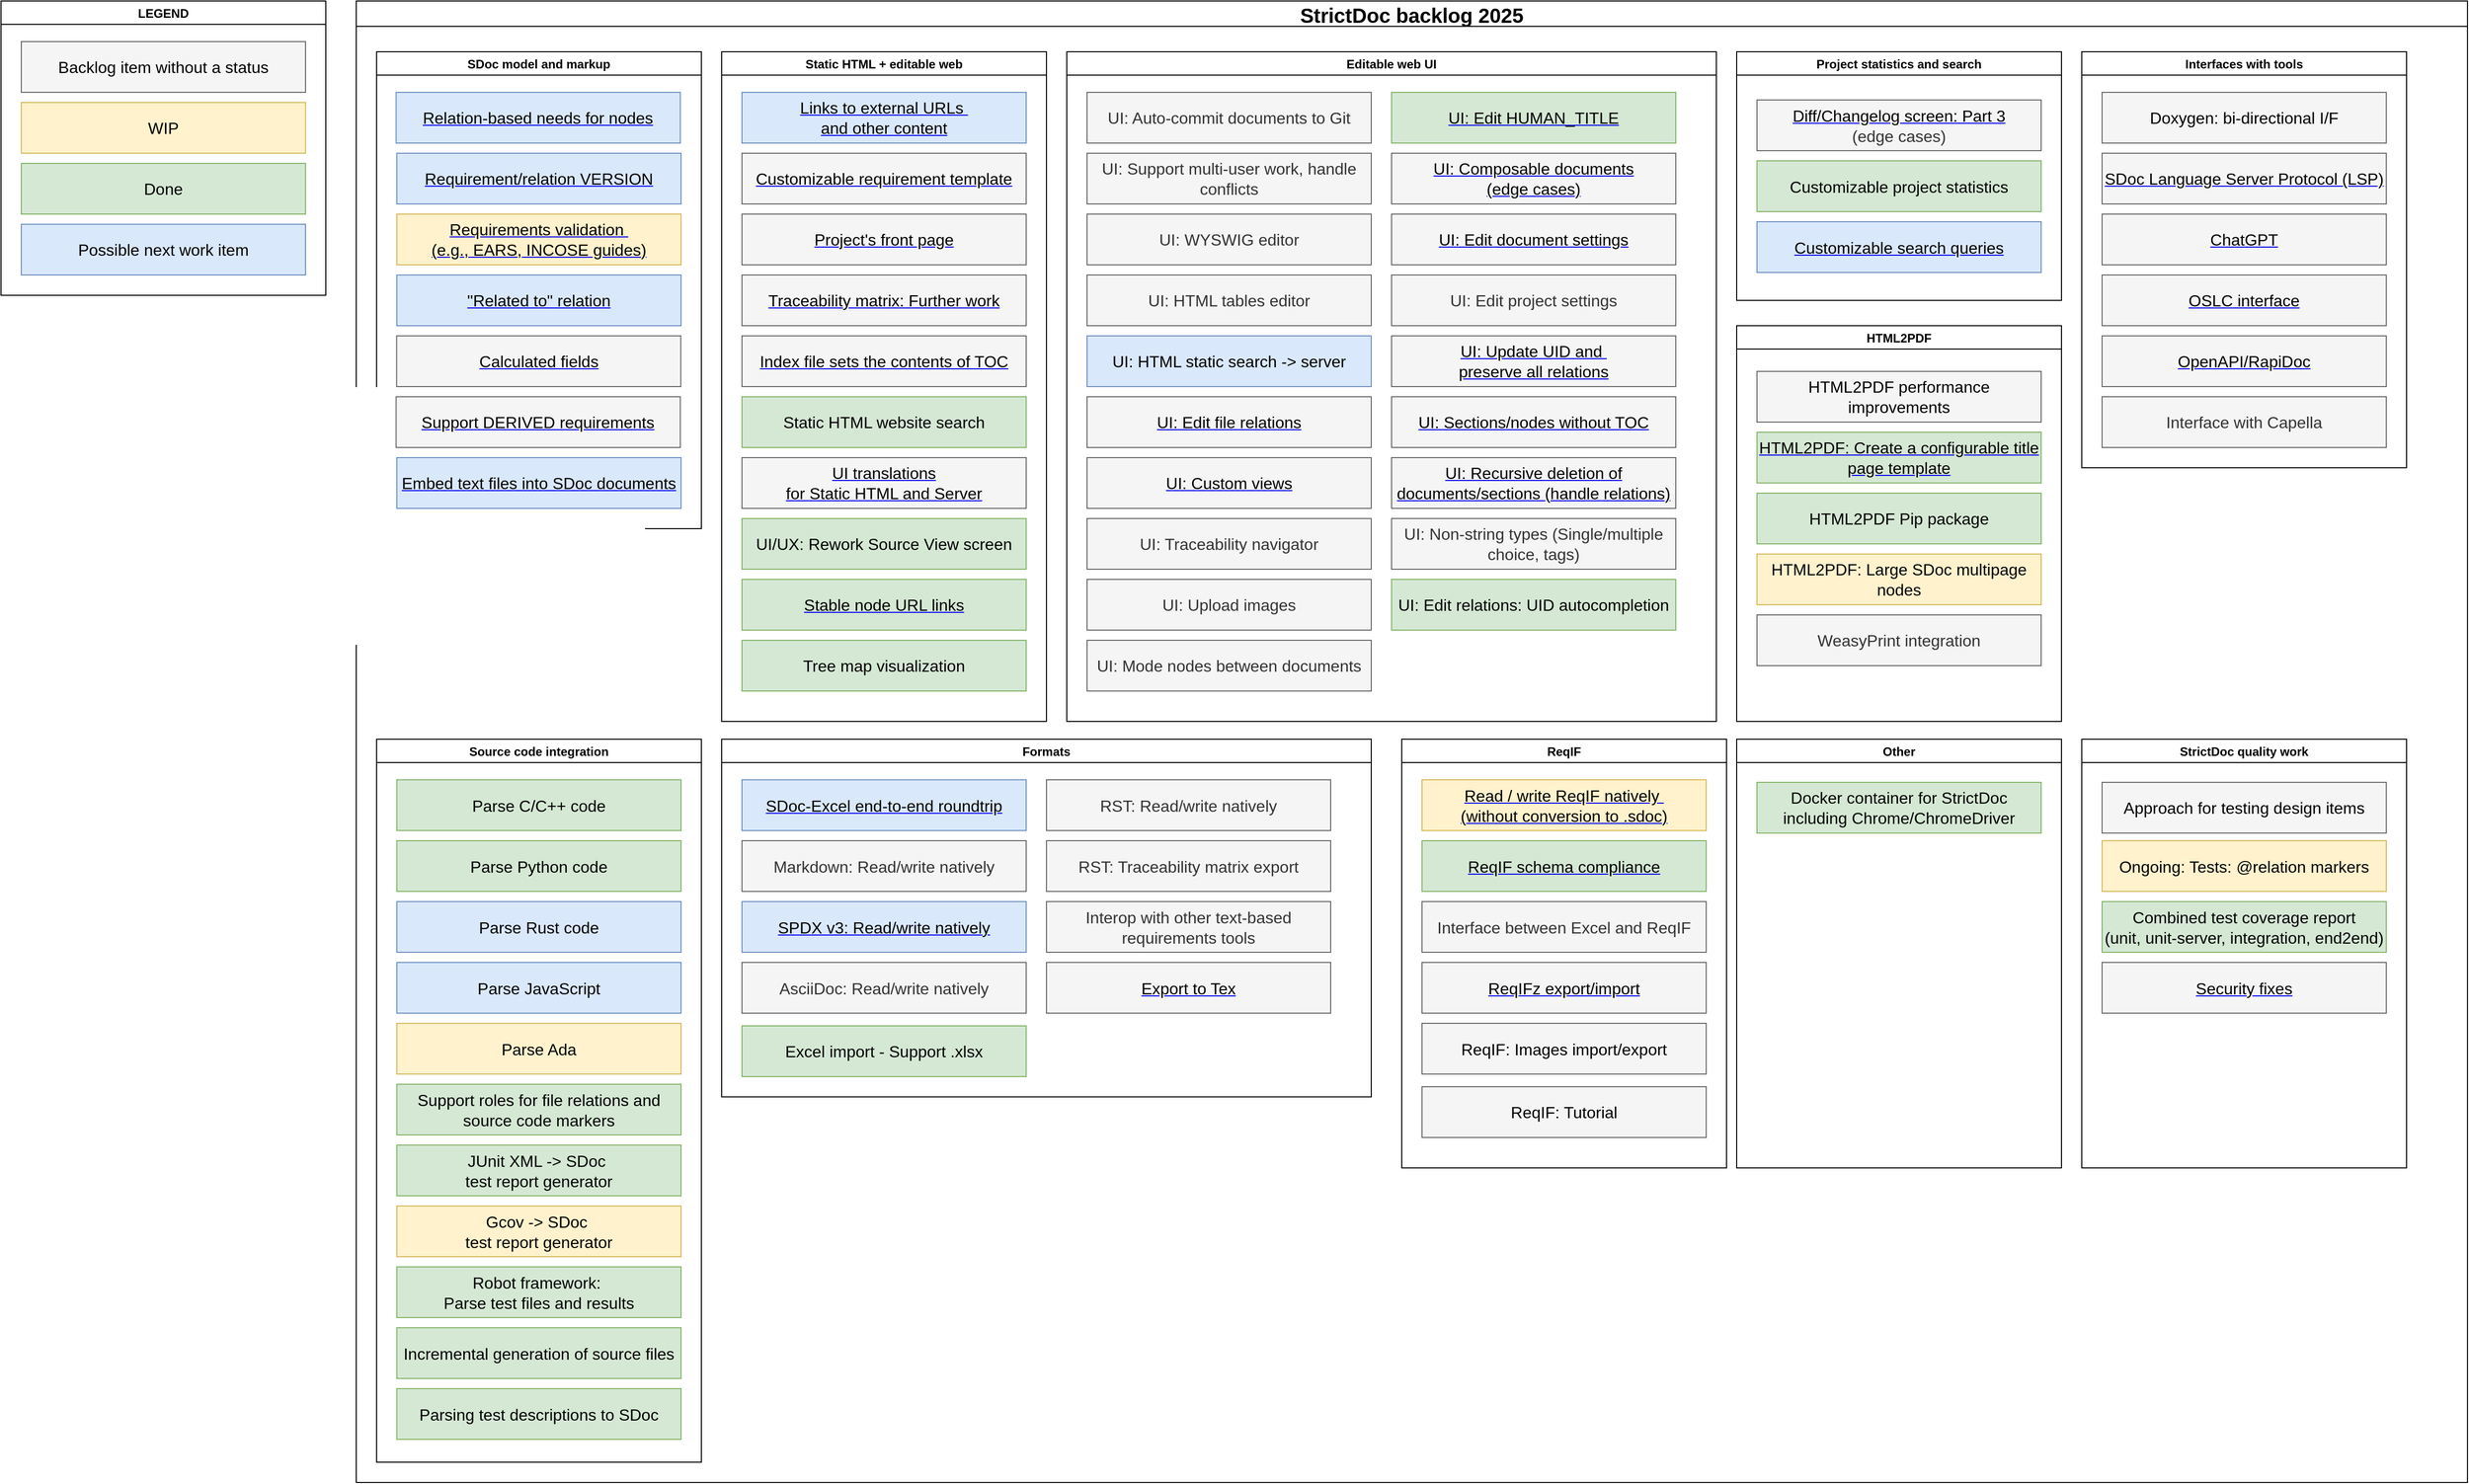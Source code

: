 <mxfile version="28.1.2">
  <diagram id="P9gQJe-g11wjnl4rl_ec" name="Backlog">
    <mxGraphModel dx="3422" dy="-397" grid="1" gridSize="10" guides="1" tooltips="1" connect="1" arrows="1" fold="1" page="1" pageScale="1" pageWidth="827" pageHeight="1169" math="0" shadow="0">
      <root>
        <mxCell id="0" />
        <mxCell id="1" parent="0" />
        <mxCell id="my6LpwKuQYxvOHTBM5B0-1" value="StrictDoc backlog 2025" style="swimlane;swimlaneFillColor=default;fontSize=20;startSize=25;" parent="1" vertex="1">
          <mxGeometry x="-1450" y="1620" width="2080" height="1460" as="geometry" />
        </mxCell>
        <mxCell id="xBUwhWlFWRuDQ3vYKA49-9" value="HTML2PDF" style="swimlane;" parent="my6LpwKuQYxvOHTBM5B0-1" vertex="1">
          <mxGeometry x="1360" y="320" width="320" height="390" as="geometry" />
        </mxCell>
        <mxCell id="my6LpwKuQYxvOHTBM5B0-15" value="&lt;font color=&quot;#000000&quot;&gt;HTML2PDF performance improvements&lt;br&gt;&lt;/font&gt;" style="text;html=1;strokeColor=#666666;fillColor=#f5f5f5;align=center;verticalAlign=middle;whiteSpace=wrap;rounded=0;fontStyle=0;fontSize=16;fontColor=#333333;" parent="xBUwhWlFWRuDQ3vYKA49-9" vertex="1">
          <mxGeometry x="20" y="45" width="280" height="50" as="geometry" />
        </mxCell>
        <mxCell id="xBUwhWlFWRuDQ3vYKA49-10" value="&lt;font&gt;&lt;a style=&quot;&quot; href=&quot;https://github.com/strictdoc-project/strictdoc/issues/1277&quot;&gt;&lt;font style=&quot;color: rgb(0, 0, 0);&quot;&gt;HTML2PDF: Create a configurable title page template&lt;/font&gt;&lt;/a&gt;&lt;br&gt;&lt;/font&gt;" style="text;html=1;strokeColor=#82b366;fillColor=#d5e8d4;align=center;verticalAlign=middle;whiteSpace=wrap;rounded=0;fontStyle=0;fontSize=16;" parent="xBUwhWlFWRuDQ3vYKA49-9" vertex="1">
          <mxGeometry x="20" y="105" width="280" height="50" as="geometry" />
        </mxCell>
        <mxCell id="WxxEd8RBehaIOs_VHa1E-1" value="&lt;font color=&quot;#000000&quot;&gt;HTML2PDF Pip package&lt;/font&gt;" style="text;html=1;strokeColor=#82b366;fillColor=#d5e8d4;align=center;verticalAlign=middle;whiteSpace=wrap;rounded=0;fontStyle=0;fontSize=16;" parent="xBUwhWlFWRuDQ3vYKA49-9" vertex="1">
          <mxGeometry x="20" y="165" width="280" height="50" as="geometry" />
        </mxCell>
        <mxCell id="A6TBCRVBIh-bMebSgLXN-2" value="&lt;font color=&quot;#000000&quot;&gt;HTML2PDF: Large SDoc &lt;/font&gt;&lt;font color=&quot;#000000&quot;&gt;multipage &lt;/font&gt;&lt;font color=&quot;#000000&quot;&gt;nodes&lt;/font&gt;" style="text;html=1;strokeColor=#d6b656;fillColor=#fff2cc;align=center;verticalAlign=middle;whiteSpace=wrap;rounded=0;fontStyle=0;fontSize=16;" parent="xBUwhWlFWRuDQ3vYKA49-9" vertex="1">
          <mxGeometry x="20" y="225" width="280" height="50" as="geometry" />
        </mxCell>
        <mxCell id="JFUUtBqE65CX2bC6MA6P-1" value="WeasyPrint integration" style="text;html=1;strokeColor=#666666;fillColor=#f5f5f5;align=center;verticalAlign=middle;whiteSpace=wrap;rounded=0;fontStyle=0;fontSize=16;fontColor=#333333;" parent="xBUwhWlFWRuDQ3vYKA49-9" vertex="1">
          <mxGeometry x="20" y="285" width="280" height="50" as="geometry" />
        </mxCell>
        <mxCell id="xBUwhWlFWRuDQ3vYKA49-13" value="Project statistics and search" style="swimlane;" parent="my6LpwKuQYxvOHTBM5B0-1" vertex="1">
          <mxGeometry x="1360" y="50" width="320" height="245" as="geometry" />
        </mxCell>
        <mxCell id="my6LpwKuQYxvOHTBM5B0-25" value="&lt;a href=&quot;https://github.com/strictdoc-project/strictdoc/issues/1564&quot;&gt;&lt;font style=&quot;color: rgb(0, 0, 0);&quot;&gt;Diff/Changelog screen: Part 3&lt;/font&gt;&lt;/a&gt;&lt;div&gt;(edge cases)&lt;/div&gt;" style="text;html=1;strokeColor=#666666;fillColor=#f5f5f5;align=center;verticalAlign=middle;whiteSpace=wrap;rounded=0;fontStyle=0;fontSize=16;fontColor=#333333;" parent="xBUwhWlFWRuDQ3vYKA49-13" vertex="1">
          <mxGeometry x="20" y="47.5" width="280" height="50" as="geometry" />
        </mxCell>
        <mxCell id="my6LpwKuQYxvOHTBM5B0-19" value="Customizable project statistics" style="text;html=1;strokeColor=#82b366;fillColor=#d5e8d4;align=center;verticalAlign=middle;whiteSpace=wrap;rounded=0;fontStyle=0;fontSize=16;" parent="xBUwhWlFWRuDQ3vYKA49-13" vertex="1">
          <mxGeometry x="20" y="107.5" width="280" height="50" as="geometry" />
        </mxCell>
        <mxCell id="TxJVGQlUKStorBnLPnty-4" value="&lt;a href=&quot;https://github.com/strictdoc-project/strictdoc/issues/1512&quot;&gt;&lt;font style=&quot;color: rgb(0, 0, 0);&quot;&gt;Customizable search queries&lt;/font&gt;&lt;/a&gt;" style="text;html=1;strokeColor=#6c8ebf;fillColor=#dae8fc;align=center;verticalAlign=middle;whiteSpace=wrap;rounded=0;fontStyle=0;fontSize=16;" parent="xBUwhWlFWRuDQ3vYKA49-13" vertex="1">
          <mxGeometry x="20" y="167.5" width="280" height="50" as="geometry" />
        </mxCell>
        <mxCell id="xBUwhWlFWRuDQ3vYKA49-19" value="ReqIF" style="swimlane;" parent="my6LpwKuQYxvOHTBM5B0-1" vertex="1">
          <mxGeometry x="1030" y="727.5" width="320" height="422.5" as="geometry" />
        </mxCell>
        <mxCell id="my6LpwKuQYxvOHTBM5B0-17" value="&lt;div&gt;&lt;a href=&quot;https://github.com/strictdoc-project/strictdoc/issues/1788&quot;&gt;&lt;font style=&quot;color: rgb(0, 0, 0);&quot;&gt;Read / write ReqIF natively&amp;nbsp;&lt;/font&gt;&lt;/a&gt;&lt;/div&gt;&lt;div&gt;&lt;a href=&quot;https://github.com/strictdoc-project/strictdoc/issues/1788&quot;&gt;&lt;font style=&quot;color: rgb(0, 0, 0);&quot;&gt;(without conversion to .sdoc)&lt;/font&gt;&lt;/a&gt;&lt;/div&gt;" style="text;html=1;strokeColor=#d6b656;fillColor=#fff2cc;align=center;verticalAlign=middle;whiteSpace=wrap;rounded=0;fontStyle=0;fontSize=16;" parent="xBUwhWlFWRuDQ3vYKA49-19" vertex="1">
          <mxGeometry x="20" y="40" width="280" height="50" as="geometry" />
        </mxCell>
        <mxCell id="ADvdKtA5epemSe2Z7qJR-1" value="&lt;div&gt;&lt;a href=&quot;https://github.com/strictdoc-project/strictdoc/issues/1391&quot;&gt;&lt;font style=&quot;color: rgb(0, 0, 0);&quot;&gt;ReqIF schema compliance&lt;/font&gt;&lt;/a&gt;&lt;/div&gt;" style="text;html=1;strokeColor=#82b366;fillColor=#d5e8d4;align=center;verticalAlign=middle;whiteSpace=wrap;rounded=0;fontStyle=0;fontSize=16;" parent="xBUwhWlFWRuDQ3vYKA49-19" vertex="1">
          <mxGeometry x="20" y="100" width="280" height="50" as="geometry" />
        </mxCell>
        <mxCell id="my6LpwKuQYxvOHTBM5B0-16" value="Interface between Excel and ReqIF" style="text;html=1;strokeColor=#666666;fillColor=#f5f5f5;align=center;verticalAlign=middle;whiteSpace=wrap;rounded=0;fontStyle=0;fontSize=16;fontColor=#333333;" parent="xBUwhWlFWRuDQ3vYKA49-19" vertex="1">
          <mxGeometry x="20" y="160" width="280" height="50" as="geometry" />
        </mxCell>
        <mxCell id="xBUwhWlFWRuDQ3vYKA49-23" value="&lt;a href=&quot;https://github.com/strictdoc-project/strictdoc/issues/591&quot;&gt;&lt;font style=&quot;color: rgb(0, 0, 0);&quot;&gt;ReqIFz export/import&lt;/font&gt;&lt;/a&gt;" style="text;html=1;strokeColor=#666666;fillColor=#f5f5f5;align=center;verticalAlign=middle;whiteSpace=wrap;rounded=0;fontStyle=0;fontSize=16;fontColor=#333333;" parent="xBUwhWlFWRuDQ3vYKA49-19" vertex="1">
          <mxGeometry x="20" y="220" width="280" height="50" as="geometry" />
        </mxCell>
        <mxCell id="xBUwhWlFWRuDQ3vYKA49-24" value="&lt;font color=&quot;#000000&quot;&gt;ReqIF: Images import/export&lt;/font&gt;" style="text;html=1;strokeColor=#666666;fillColor=#f5f5f5;align=center;verticalAlign=middle;whiteSpace=wrap;rounded=0;fontStyle=0;fontSize=16;fontColor=#333333;" parent="xBUwhWlFWRuDQ3vYKA49-19" vertex="1">
          <mxGeometry x="20" y="280" width="280" height="50" as="geometry" />
        </mxCell>
        <mxCell id="xBUwhWlFWRuDQ3vYKA49-65" value="&lt;font color=&quot;#000000&quot;&gt;ReqIF: Tutorial&lt;/font&gt;" style="text;html=1;strokeColor=#666666;fillColor=#f5f5f5;align=center;verticalAlign=middle;whiteSpace=wrap;rounded=0;fontStyle=0;fontSize=16;fontColor=#333333;" parent="xBUwhWlFWRuDQ3vYKA49-19" vertex="1">
          <mxGeometry x="20" y="342.5" width="280" height="50" as="geometry" />
        </mxCell>
        <mxCell id="xBUwhWlFWRuDQ3vYKA49-32" value="SDoc model and markup" style="swimlane;" parent="my6LpwKuQYxvOHTBM5B0-1" vertex="1">
          <mxGeometry x="20" y="50" width="320" height="470" as="geometry" />
        </mxCell>
        <mxCell id="my6LpwKuQYxvOHTBM5B0-4" value="&lt;a href=&quot;https://github.com/strictdoc-project/strictdoc/issues/1229&quot;&gt;&lt;font style=&quot;color: rgb(0, 0, 0);&quot;&gt;Requirements validation&amp;nbsp;&lt;/font&gt;&lt;/a&gt;&lt;div&gt;&lt;a href=&quot;https://github.com/strictdoc-project/strictdoc/issues/1229&quot;&gt;&lt;font style=&quot;color: rgb(0, 0, 0);&quot;&gt;(e.g., EARS, INCOSE guides)&lt;/font&gt;&lt;/a&gt;&lt;/div&gt;" style="text;html=1;strokeColor=#d6b656;fillColor=#fff2cc;align=center;verticalAlign=middle;whiteSpace=wrap;rounded=0;fontStyle=0;fontSize=16;" parent="xBUwhWlFWRuDQ3vYKA49-32" vertex="1">
          <mxGeometry x="20" y="160" width="280" height="50" as="geometry" />
        </mxCell>
        <mxCell id="my6LpwKuQYxvOHTBM5B0-21" value="&lt;a href=&quot;https://github.com/strictdoc-project/strictdoc/issues/1830&quot; style=&quot;&quot;&gt;&lt;font style=&quot;color: rgb(0, 0, 0);&quot;&gt;Calculated fields&lt;/font&gt;&lt;/a&gt;" style="text;html=1;strokeColor=#666666;fillColor=#f5f5f5;align=center;verticalAlign=middle;whiteSpace=wrap;rounded=0;fontStyle=0;fontSize=16;fontColor=#333333;" parent="xBUwhWlFWRuDQ3vYKA49-32" vertex="1">
          <mxGeometry x="19.75" y="280" width="280" height="50" as="geometry" />
        </mxCell>
        <mxCell id="my6LpwKuQYxvOHTBM5B0-22" value="&lt;a href=&quot;https://github.com/strictdoc-project/strictdoc/issues/1729&quot;&gt;&lt;font style=&quot;color: rgb(0, 0, 0);&quot;&gt;Relation-based needs for nodes&lt;/font&gt;&lt;/a&gt;" style="text;html=1;strokeColor=#6c8ebf;fillColor=#dae8fc;align=center;verticalAlign=middle;whiteSpace=wrap;rounded=0;fontStyle=0;fontSize=16;" parent="xBUwhWlFWRuDQ3vYKA49-32" vertex="1">
          <mxGeometry x="19.25" y="40" width="280" height="50" as="geometry" />
        </mxCell>
        <mxCell id="TxJVGQlUKStorBnLPnty-7" value="&lt;a style=&quot;&quot; href=&quot;https://github.com/strictdoc-project/strictdoc/issues/1504&quot;&gt;&lt;font style=&quot;color: rgb(0, 0, 0);&quot;&gt;&quot;Related to&quot; relation&lt;/font&gt;&lt;/a&gt;" style="text;html=1;align=center;verticalAlign=middle;whiteSpace=wrap;rounded=0;fontStyle=0;fontSize=16;fillColor=#dae8fc;strokeColor=#6c8ebf;" parent="xBUwhWlFWRuDQ3vYKA49-32" vertex="1">
          <mxGeometry x="20" y="220" width="280" height="50" as="geometry" />
        </mxCell>
        <mxCell id="xBUwhWlFWRuDQ3vYKA49-31" value="&lt;a style=&quot;&quot; href=&quot;https://github.com/strictdoc-project/strictdoc/issues/964#issuecomment-1574885603&quot;&gt;&lt;font style=&quot;color: rgb(0, 0, 0);&quot;&gt;Support DERIVED requirements&lt;/font&gt;&lt;/a&gt;" style="text;html=1;strokeColor=#666666;fillColor=#f5f5f5;align=center;verticalAlign=middle;whiteSpace=wrap;rounded=0;fontStyle=0;fontSize=16;fontColor=#333333;" parent="xBUwhWlFWRuDQ3vYKA49-32" vertex="1">
          <mxGeometry x="19.25" y="340" width="280" height="50" as="geometry" />
        </mxCell>
        <mxCell id="xBUwhWlFWRuDQ3vYKA49-25" value="&lt;a style=&quot;&quot; href=&quot;https://github.com/strictdoc-project/strictdoc/issues/580&quot;&gt;&lt;font style=&quot;color: rgb(0, 0, 0);&quot;&gt;Embed text files into SDoc documents&lt;/font&gt;&lt;/a&gt;" style="text;html=1;strokeColor=#6c8ebf;fillColor=#dae8fc;align=center;verticalAlign=middle;whiteSpace=wrap;rounded=0;fontStyle=0;fontSize=16;" parent="xBUwhWlFWRuDQ3vYKA49-32" vertex="1">
          <mxGeometry x="20" y="400" width="280" height="50" as="geometry" />
        </mxCell>
        <mxCell id="RA9RMWhNoIRNjLDLUs9x-1" value="&lt;a href=&quot;https://github.com/strictdoc-project/strictdoc/issues/2168&quot;&gt;&lt;font color=&quot;#000000&quot;&gt;Requirement/relation VERSION&lt;/font&gt;&lt;/a&gt;" style="text;html=1;strokeColor=#6c8ebf;fillColor=#dae8fc;align=center;verticalAlign=middle;whiteSpace=wrap;rounded=0;fontStyle=0;fontSize=16;" parent="xBUwhWlFWRuDQ3vYKA49-32" vertex="1">
          <mxGeometry x="20" y="100" width="280" height="50" as="geometry" />
        </mxCell>
        <mxCell id="xBUwhWlFWRuDQ3vYKA49-38" value="Editable web UI" style="swimlane;" parent="my6LpwKuQYxvOHTBM5B0-1" vertex="1">
          <mxGeometry x="700" y="50" width="640" height="660" as="geometry" />
        </mxCell>
        <mxCell id="my6LpwKuQYxvOHTBM5B0-8" value="UI: Auto-commit documents to Git" style="text;html=1;strokeColor=#666666;fillColor=#f5f5f5;align=center;verticalAlign=middle;whiteSpace=wrap;rounded=0;fontStyle=0;fontSize=16;fontColor=#333333;" parent="xBUwhWlFWRuDQ3vYKA49-38" vertex="1">
          <mxGeometry x="20" y="40" width="280" height="50" as="geometry" />
        </mxCell>
        <mxCell id="my6LpwKuQYxvOHTBM5B0-10" value="UI: WYSWIG editor" style="text;html=1;strokeColor=#666666;fillColor=#f5f5f5;align=center;verticalAlign=middle;whiteSpace=wrap;rounded=0;fontStyle=0;fontSize=16;fontColor=#333333;" parent="xBUwhWlFWRuDQ3vYKA49-38" vertex="1">
          <mxGeometry x="20" y="160" width="280" height="50" as="geometry" />
        </mxCell>
        <mxCell id="xBUwhWlFWRuDQ3vYKA49-1" value="UI: Traceability navigator" style="text;html=1;strokeColor=#666666;fillColor=#f5f5f5;align=center;verticalAlign=middle;whiteSpace=wrap;rounded=0;fontStyle=0;fontSize=16;fontColor=#333333;" parent="xBUwhWlFWRuDQ3vYKA49-38" vertex="1">
          <mxGeometry x="20" y="460" width="280" height="50" as="geometry" />
        </mxCell>
        <mxCell id="my6LpwKuQYxvOHTBM5B0-5" value="UI: HTML tables editor" style="text;html=1;strokeColor=#666666;fillColor=#f5f5f5;align=center;verticalAlign=middle;whiteSpace=wrap;rounded=0;fontStyle=0;fontSize=16;fontColor=#333333;" parent="xBUwhWlFWRuDQ3vYKA49-38" vertex="1">
          <mxGeometry x="20" y="220" width="280" height="50" as="geometry" />
        </mxCell>
        <mxCell id="xBUwhWlFWRuDQ3vYKA49-39" value="UI: HTML static search -&amp;gt; server" style="text;html=1;strokeColor=#6c8ebf;fillColor=#dae8fc;align=center;verticalAlign=middle;whiteSpace=wrap;rounded=0;fontStyle=0;fontSize=16;" parent="xBUwhWlFWRuDQ3vYKA49-38" vertex="1">
          <mxGeometry x="20" y="280" width="280" height="50" as="geometry" />
        </mxCell>
        <mxCell id="my6LpwKuQYxvOHTBM5B0-12" value="&lt;a href=&quot;https://github.com/strictdoc-project/strictdoc/issues/1677&quot;&gt;&lt;font style=&quot;color: rgb(0, 0, 0);&quot;&gt;UI: Edit file relations&lt;/font&gt;&lt;/a&gt;" style="text;html=1;strokeColor=#666666;fillColor=#f5f5f5;align=center;verticalAlign=middle;whiteSpace=wrap;rounded=0;fontStyle=0;fontSize=16;fontColor=#333333;" parent="xBUwhWlFWRuDQ3vYKA49-38" vertex="1">
          <mxGeometry x="20" y="340" width="280" height="50" as="geometry" />
        </mxCell>
        <mxCell id="my6LpwKuQYxvOHTBM5B0-14" value="&lt;a href=&quot;https://github.com/strictdoc-project/strictdoc/issues/1509&quot;&gt;&lt;font style=&quot;color: rgb(0, 0, 0);&quot;&gt;UI: Custom views&lt;/font&gt;&lt;/a&gt;" style="text;html=1;strokeColor=#666666;fillColor=#f5f5f5;align=center;verticalAlign=middle;whiteSpace=wrap;rounded=0;fontStyle=0;fontSize=16;fontColor=#333333;" parent="xBUwhWlFWRuDQ3vYKA49-38" vertex="1">
          <mxGeometry x="20" y="400" width="280" height="50" as="geometry" />
        </mxCell>
        <mxCell id="my6LpwKuQYxvOHTBM5B0-6" value="UI: Non-string types (Single/multiple choice, tags)" style="text;html=1;align=center;verticalAlign=middle;whiteSpace=wrap;rounded=0;fontStyle=0;fontSize=16;fillColor=#f5f5f5;fontColor=#333333;strokeColor=#666666;" parent="xBUwhWlFWRuDQ3vYKA49-38" vertex="1">
          <mxGeometry x="320" y="460" width="280" height="50" as="geometry" />
        </mxCell>
        <mxCell id="my6LpwKuQYxvOHTBM5B0-9" value="UI: Support multi-user work, handle conflicts" style="text;html=1;strokeColor=#666666;fillColor=#f5f5f5;align=center;verticalAlign=middle;whiteSpace=wrap;rounded=0;fontStyle=0;fontSize=16;fontColor=#333333;" parent="xBUwhWlFWRuDQ3vYKA49-38" vertex="1">
          <mxGeometry x="20" y="100" width="280" height="50" as="geometry" />
        </mxCell>
        <mxCell id="TxJVGQlUKStorBnLPnty-6" value="&lt;a href=&quot;https://github.com/strictdoc-project/strictdoc/issues/1508&quot;&gt;&lt;font style=&quot;color: rgb(0, 0, 0);&quot;&gt;UI: Edit HUMAN_TITLE&lt;/font&gt;&lt;/a&gt;" style="text;html=1;strokeColor=#82b366;fillColor=#d5e8d4;align=center;verticalAlign=middle;whiteSpace=wrap;rounded=0;fontStyle=0;fontSize=16;" parent="xBUwhWlFWRuDQ3vYKA49-38" vertex="1">
          <mxGeometry x="320" y="40" width="280" height="50" as="geometry" />
        </mxCell>
        <mxCell id="my6LpwKuQYxvOHTBM5B0-23" value="&lt;a href=&quot;https://github.com/strictdoc-project/strictdoc/issues/1698&quot;&gt;&lt;font style=&quot;color: rgb(0, 0, 0);&quot;&gt;UI: Composable documents&lt;/font&gt;&lt;/a&gt;&lt;div&gt;&lt;a href=&quot;https://github.com/strictdoc-project/strictdoc/issues/1698&quot;&gt;&lt;font style=&quot;color: rgb(0, 0, 0);&quot;&gt;(edge cases)&lt;/font&gt;&lt;/a&gt;&lt;/div&gt;" style="text;html=1;strokeColor=#666666;fillColor=#f5f5f5;align=center;verticalAlign=middle;whiteSpace=wrap;rounded=0;fontStyle=0;fontSize=16;fontColor=#333333;" parent="xBUwhWlFWRuDQ3vYKA49-38" vertex="1">
          <mxGeometry x="320" y="100" width="280" height="50" as="geometry" />
        </mxCell>
        <mxCell id="TxJVGQlUKStorBnLPnty-1" value="&lt;a href=&quot;https://github.com/strictdoc-project/strictdoc/issues/1543&quot;&gt;&lt;font style=&quot;color: rgb(0, 0, 0);&quot;&gt;UI: Edit document settings&lt;/font&gt;&lt;/a&gt;" style="text;html=1;strokeColor=#666666;fillColor=#f5f5f5;align=center;verticalAlign=middle;whiteSpace=wrap;rounded=0;fontStyle=0;fontSize=16;fontColor=#333333;" parent="xBUwhWlFWRuDQ3vYKA49-38" vertex="1">
          <mxGeometry x="320" y="160" width="280" height="50" as="geometry" />
        </mxCell>
        <mxCell id="TxJVGQlUKStorBnLPnty-2" value="UI: Edit project settings" style="text;html=1;strokeColor=#666666;fillColor=#f5f5f5;align=center;verticalAlign=middle;whiteSpace=wrap;rounded=0;fontStyle=0;fontSize=16;fontColor=#333333;" parent="xBUwhWlFWRuDQ3vYKA49-38" vertex="1">
          <mxGeometry x="320" y="220" width="280" height="50" as="geometry" />
        </mxCell>
        <mxCell id="ADvdKtA5epemSe2Z7qJR-2" value="&lt;a href=&quot;https://github.com/strictdoc-project/strictdoc/issues/1360&quot;&gt;&lt;font style=&quot;color: rgb(0, 0, 0);&quot;&gt;UI: Update UID and&amp;nbsp;&lt;/font&gt;&lt;/a&gt;&lt;div&gt;&lt;a href=&quot;https://github.com/strictdoc-project/strictdoc/issues/1360&quot;&gt;&lt;font style=&quot;color: rgb(0, 0, 0);&quot;&gt;preserve all relations&lt;/font&gt;&lt;/a&gt;&lt;/div&gt;" style="text;html=1;strokeColor=#666666;fillColor=#f5f5f5;align=center;verticalAlign=middle;whiteSpace=wrap;rounded=0;fontStyle=0;fontSize=16;fontColor=#333333;" parent="xBUwhWlFWRuDQ3vYKA49-38" vertex="1">
          <mxGeometry x="320" y="280" width="280" height="50" as="geometry" />
        </mxCell>
        <mxCell id="xBUwhWlFWRuDQ3vYKA49-2" value="&lt;a style=&quot;&quot; href=&quot;https://github.com/strictdoc-project/strictdoc/issues/1286&quot;&gt;&lt;font style=&quot;color: rgb(0, 0, 0);&quot;&gt;UI: Sections/nodes without TOC&lt;/font&gt;&lt;/a&gt;" style="text;html=1;strokeColor=#666666;fillColor=#f5f5f5;align=center;verticalAlign=middle;whiteSpace=wrap;rounded=0;fontStyle=0;fontSize=16;fontColor=#333333;" parent="xBUwhWlFWRuDQ3vYKA49-38" vertex="1">
          <mxGeometry x="320" y="340" width="280" height="50" as="geometry" />
        </mxCell>
        <mxCell id="xBUwhWlFWRuDQ3vYKA49-12" value="&lt;a href=&quot;https://github.com/strictdoc-project/strictdoc/issues/1001&quot;&gt;&lt;font style=&quot;color: rgb(0, 0, 0);&quot;&gt;UI: Recursive deletion of documents/sections (handle relations)&lt;/font&gt;&lt;/a&gt;" style="text;html=1;strokeColor=#666666;fillColor=#f5f5f5;align=center;verticalAlign=middle;whiteSpace=wrap;rounded=0;fontStyle=0;fontSize=16;fontColor=#333333;" parent="xBUwhWlFWRuDQ3vYKA49-38" vertex="1">
          <mxGeometry x="320" y="400" width="280" height="50" as="geometry" />
        </mxCell>
        <mxCell id="w0M9Po3nWLbSUGQzMx9L-1" value="UI: Edit relations: UID autocompletion" style="text;html=1;align=center;verticalAlign=middle;whiteSpace=wrap;rounded=0;fontStyle=0;fontSize=16;fillColor=#d5e8d4;strokeColor=#82b366;" parent="xBUwhWlFWRuDQ3vYKA49-38" vertex="1">
          <mxGeometry x="320" y="520" width="280" height="50" as="geometry" />
        </mxCell>
        <mxCell id="7P98y9b_jIk4aWlVt2MC-1" value="UI: Upload images" style="text;html=1;strokeColor=#666666;fillColor=#f5f5f5;align=center;verticalAlign=middle;whiteSpace=wrap;rounded=0;fontStyle=0;fontSize=16;fontColor=#333333;" parent="xBUwhWlFWRuDQ3vYKA49-38" vertex="1">
          <mxGeometry x="20" y="520" width="280" height="50" as="geometry" />
        </mxCell>
        <mxCell id="7P98y9b_jIk4aWlVt2MC-2" value="UI: Mode nodes between documents" style="text;html=1;strokeColor=#666666;fillColor=#f5f5f5;align=center;verticalAlign=middle;whiteSpace=wrap;rounded=0;fontStyle=0;fontSize=16;fontColor=#333333;" parent="xBUwhWlFWRuDQ3vYKA49-38" vertex="1">
          <mxGeometry x="20" y="580" width="280" height="50" as="geometry" />
        </mxCell>
        <mxCell id="xBUwhWlFWRuDQ3vYKA49-41" value="Formats" style="swimlane;" parent="my6LpwKuQYxvOHTBM5B0-1" vertex="1">
          <mxGeometry x="360" y="727.5" width="640" height="352.5" as="geometry" />
        </mxCell>
        <mxCell id="my6LpwKuQYxvOHTBM5B0-18" value="&lt;a href=&quot;https://github.com/strictdoc-project/strictdoc/issues/2117&quot;&gt;&lt;font style=&quot;color: rgb(0, 0, 0);&quot;&gt;SDoc-Excel end-to-end roundtrip&lt;/font&gt;&lt;/a&gt;" style="text;html=1;strokeColor=#6c8ebf;fillColor=#dae8fc;align=center;verticalAlign=middle;whiteSpace=wrap;rounded=0;fontStyle=0;fontSize=16;" parent="xBUwhWlFWRuDQ3vYKA49-41" vertex="1">
          <mxGeometry x="20" y="40" width="280" height="50" as="geometry" />
        </mxCell>
        <mxCell id="my6LpwKuQYxvOHTBM5B0-24" value="Markdown: Read/write natively" style="text;html=1;strokeColor=#666666;fillColor=#f5f5f5;align=center;verticalAlign=middle;whiteSpace=wrap;rounded=0;fontStyle=0;fontSize=16;fontColor=#333333;" parent="xBUwhWlFWRuDQ3vYKA49-41" vertex="1">
          <mxGeometry x="20" y="100" width="280" height="50" as="geometry" />
        </mxCell>
        <mxCell id="TxJVGQlUKStorBnLPnty-3" value="&lt;a href=&quot;https://github.com/strictdoc-project/strictdoc/issues/1541&quot;&gt;&lt;font style=&quot;color: rgb(0, 0, 0);&quot;&gt;SPDX v3: Read/write natively&lt;/font&gt;&lt;/a&gt;" style="text;html=1;strokeColor=#6c8ebf;fillColor=#dae8fc;align=center;verticalAlign=middle;whiteSpace=wrap;rounded=0;fontStyle=0;fontSize=16;" parent="xBUwhWlFWRuDQ3vYKA49-41" vertex="1">
          <mxGeometry x="20" y="160" width="280" height="50" as="geometry" />
        </mxCell>
        <mxCell id="xBUwhWlFWRuDQ3vYKA49-4" value="AsciiDoc: Read/write natively" style="text;html=1;strokeColor=#666666;fillColor=#f5f5f5;align=center;verticalAlign=middle;whiteSpace=wrap;rounded=0;fontStyle=0;fontSize=16;fontColor=#333333;" parent="xBUwhWlFWRuDQ3vYKA49-41" vertex="1">
          <mxGeometry x="20" y="220" width="280" height="50" as="geometry" />
        </mxCell>
        <mxCell id="my6LpwKuQYxvOHTBM5B0-13" value="Interop with other text-based requirements tools" style="text;html=1;strokeColor=#666666;fillColor=#f5f5f5;align=center;verticalAlign=middle;whiteSpace=wrap;rounded=0;fontStyle=0;fontSize=16;fontColor=#333333;" parent="xBUwhWlFWRuDQ3vYKA49-41" vertex="1">
          <mxGeometry x="320" y="160" width="280" height="50" as="geometry" />
        </mxCell>
        <mxCell id="xBUwhWlFWRuDQ3vYKA49-16" value="RST: Read/write natively" style="text;html=1;strokeColor=#666666;fillColor=#f5f5f5;align=center;verticalAlign=middle;whiteSpace=wrap;rounded=0;fontStyle=0;fontSize=16;fontColor=#333333;" parent="xBUwhWlFWRuDQ3vYKA49-41" vertex="1">
          <mxGeometry x="320" y="40" width="280" height="50" as="geometry" />
        </mxCell>
        <mxCell id="xBUwhWlFWRuDQ3vYKA49-17" value="RST: Traceability matrix export" style="text;html=1;strokeColor=#666666;fillColor=#f5f5f5;align=center;verticalAlign=middle;whiteSpace=wrap;rounded=0;fontStyle=0;fontSize=16;fontColor=#333333;" parent="xBUwhWlFWRuDQ3vYKA49-41" vertex="1">
          <mxGeometry x="320" y="100" width="280" height="50" as="geometry" />
        </mxCell>
        <mxCell id="xBUwhWlFWRuDQ3vYKA49-28" value="&lt;a style=&quot;&quot; href=&quot;https://github.com/strictdoc-project/strictdoc/issues/300&quot;&gt;&lt;font style=&quot;color: rgb(0, 0, 0);&quot;&gt;Export to Tex&lt;/font&gt;&lt;/a&gt;" style="text;html=1;strokeColor=#666666;fillColor=#f5f5f5;align=center;verticalAlign=middle;whiteSpace=wrap;rounded=0;fontStyle=0;fontSize=16;fontColor=#333333;" parent="xBUwhWlFWRuDQ3vYKA49-41" vertex="1">
          <mxGeometry x="320" y="220" width="280" height="50" as="geometry" />
        </mxCell>
        <mxCell id="3DlNu1vb5FTAQpXFcQlW-1" value="Excel import - Support .xlsx" style="text;html=1;strokeColor=#82b366;fillColor=#d5e8d4;align=center;verticalAlign=middle;whiteSpace=wrap;rounded=0;fontStyle=0;fontSize=16;" parent="xBUwhWlFWRuDQ3vYKA49-41" vertex="1">
          <mxGeometry x="20" y="282.5" width="280" height="50" as="geometry" />
        </mxCell>
        <mxCell id="xBUwhWlFWRuDQ3vYKA49-58" value="Interfaces with tools" style="swimlane;" parent="my6LpwKuQYxvOHTBM5B0-1" vertex="1">
          <mxGeometry x="1700" y="50" width="320" height="410" as="geometry" />
        </mxCell>
        <mxCell id="my6LpwKuQYxvOHTBM5B0-2" value="&lt;a href=&quot;https://github.com/strictdoc-project/strictdoc/issues/1141&quot;&gt;&lt;font style=&quot;color: rgb(0, 0, 0);&quot;&gt;ChatGPT&lt;/font&gt;&lt;/a&gt;" style="text;html=1;align=center;verticalAlign=middle;whiteSpace=wrap;rounded=0;fontStyle=0;fontSize=16;fillColor=#f5f5f5;fontColor=#333333;strokeColor=#666666;" parent="xBUwhWlFWRuDQ3vYKA49-58" vertex="1">
          <mxGeometry x="20" y="160" width="280" height="50" as="geometry" />
        </mxCell>
        <mxCell id="xBUwhWlFWRuDQ3vYKA49-26" value="&lt;a style=&quot;&quot; href=&quot;https://github.com/strictdoc-project/strictdoc/issues/577&quot;&gt;&lt;font style=&quot;color: rgb(0, 0, 0);&quot;&gt;SDoc Language Server Protocol (LSP)&lt;/font&gt;&lt;/a&gt;" style="text;html=1;align=center;verticalAlign=middle;whiteSpace=wrap;rounded=0;fontStyle=0;fontSize=16;fillColor=#f5f5f5;fontColor=#333333;strokeColor=#666666;" parent="xBUwhWlFWRuDQ3vYKA49-58" vertex="1">
          <mxGeometry x="20" y="100" width="280" height="50" as="geometry" />
        </mxCell>
        <mxCell id="xBUwhWlFWRuDQ3vYKA49-27" value="&lt;a href=&quot;https://github.com/strictdoc-project/strictdoc/issues/544&quot;&gt;&lt;font style=&quot;color: rgb(0, 0, 0);&quot;&gt;OSLC interface&lt;/font&gt;&lt;/a&gt;" style="text;html=1;strokeColor=#666666;fillColor=#f5f5f5;align=center;verticalAlign=middle;whiteSpace=wrap;rounded=0;fontStyle=0;fontSize=16;fontColor=#333333;" parent="xBUwhWlFWRuDQ3vYKA49-58" vertex="1">
          <mxGeometry x="20" y="220" width="280" height="50" as="geometry" />
        </mxCell>
        <mxCell id="xBUwhWlFWRuDQ3vYKA49-3" value="&lt;a href=&quot;https://github.com/strictdoc-project/strictdoc/issues/1371&quot;&gt;&lt;font style=&quot;color: rgb(0, 0, 0);&quot;&gt;OpenAPI/RapiDoc&lt;/font&gt;&lt;/a&gt;" style="text;html=1;align=center;verticalAlign=middle;whiteSpace=wrap;rounded=0;fontStyle=0;fontSize=16;fillColor=#f5f5f5;fontColor=#333333;strokeColor=#666666;" parent="xBUwhWlFWRuDQ3vYKA49-58" vertex="1">
          <mxGeometry x="20" y="280" width="280" height="50" as="geometry" />
        </mxCell>
        <mxCell id="xBUwhWlFWRuDQ3vYKA49-29" value="&lt;font color=&quot;#000000&quot;&gt;Doxygen: bi-directional I/F&lt;/font&gt;" style="text;html=1;strokeColor=#666666;fillColor=#f5f5f5;align=center;verticalAlign=middle;whiteSpace=wrap;rounded=0;fontStyle=0;fontSize=16;fontColor=#333333;" parent="xBUwhWlFWRuDQ3vYKA49-58" vertex="1">
          <mxGeometry x="20" y="40" width="280" height="50" as="geometry" />
        </mxCell>
        <mxCell id="my6LpwKuQYxvOHTBM5B0-11" value="Interface with Capella" style="text;html=1;align=center;verticalAlign=middle;whiteSpace=wrap;rounded=0;fontStyle=0;fontSize=16;fillColor=#f5f5f5;fontColor=#333333;strokeColor=#666666;" parent="xBUwhWlFWRuDQ3vYKA49-58" vertex="1">
          <mxGeometry x="20" y="340" width="280" height="50" as="geometry" />
        </mxCell>
        <mxCell id="xBUwhWlFWRuDQ3vYKA49-59" value="Static HTML + editable web" style="swimlane;" parent="my6LpwKuQYxvOHTBM5B0-1" vertex="1">
          <mxGeometry x="360" y="50" width="320" height="660" as="geometry" />
        </mxCell>
        <mxCell id="my6LpwKuQYxvOHTBM5B0-20" value="&lt;a href=&quot;https://github.com/strictdoc-project/strictdoc/issues/1853&quot;&gt;&lt;font style=&quot;color: rgb(0, 0, 0);&quot;&gt;Customizable requirement template&lt;/font&gt;&lt;/a&gt;" style="text;html=1;strokeColor=#666666;fillColor=#f5f5f5;align=center;verticalAlign=middle;whiteSpace=wrap;rounded=0;fontStyle=0;fontSize=16;fontColor=#333333;" parent="xBUwhWlFWRuDQ3vYKA49-59" vertex="1">
          <mxGeometry x="20" y="100" width="280" height="50" as="geometry" />
        </mxCell>
        <mxCell id="my6LpwKuQYxvOHTBM5B0-3" value="&lt;a href=&quot;https://github.com/strictdoc-project/strictdoc/issues/997&quot;&gt;&lt;font style=&quot;color: rgb(0, 0, 0);&quot;&gt;Project&#39;s front page&lt;/font&gt;&lt;/a&gt;" style="text;html=1;strokeColor=#666666;fillColor=#f5f5f5;align=center;verticalAlign=middle;whiteSpace=wrap;rounded=0;fontStyle=0;fontSize=16;fontColor=#333333;" parent="xBUwhWlFWRuDQ3vYKA49-59" vertex="1">
          <mxGeometry x="20" y="160" width="280" height="50" as="geometry" />
        </mxCell>
        <mxCell id="TxJVGQlUKStorBnLPnty-5" value="&lt;a href=&quot;https://github.com/strictdoc-project/strictdoc/issues/1510&quot;&gt;&lt;font style=&quot;color: rgb(0, 0, 0);&quot;&gt;UI translations&lt;/font&gt;&lt;/a&gt;&lt;div&gt;&lt;a href=&quot;https://github.com/strictdoc-project/strictdoc/issues/1510&quot;&gt;&lt;font style=&quot;color: rgb(0, 0, 0);&quot;&gt;for Static HTML and Server&lt;/font&gt;&lt;/a&gt;&lt;/div&gt;" style="text;html=1;strokeColor=#666666;fillColor=#f5f5f5;align=center;verticalAlign=middle;whiteSpace=wrap;rounded=0;fontStyle=0;fontSize=16;fontColor=#333333;" parent="xBUwhWlFWRuDQ3vYKA49-59" vertex="1">
          <mxGeometry x="20" y="400" width="280" height="50" as="geometry" />
        </mxCell>
        <mxCell id="xBUwhWlFWRuDQ3vYKA49-30" value="&lt;font color=&quot;#000000&quot;&gt;Static HTML website search&lt;/font&gt;" style="text;html=1;strokeColor=#82b366;fillColor=#d5e8d4;align=center;verticalAlign=middle;whiteSpace=wrap;rounded=0;fontStyle=0;fontSize=16;" parent="xBUwhWlFWRuDQ3vYKA49-59" vertex="1">
          <mxGeometry x="20" y="340" width="280" height="50" as="geometry" />
        </mxCell>
        <mxCell id="xBUwhWlFWRuDQ3vYKA49-18" value="&lt;a href=&quot;https://github.com/strictdoc-project/strictdoc/issues/964&quot;&gt;&lt;font style=&quot;color: rgb(0, 0, 0);&quot;&gt;Traceability matrix: Further work&lt;/font&gt;&lt;/a&gt;" style="text;html=1;strokeColor=#666666;fillColor=#f5f5f5;align=center;verticalAlign=middle;whiteSpace=wrap;rounded=0;fontStyle=0;fontSize=16;fontColor=#333333;" parent="xBUwhWlFWRuDQ3vYKA49-59" vertex="1">
          <mxGeometry x="20" y="220" width="280" height="50" as="geometry" />
        </mxCell>
        <mxCell id="xBUwhWlFWRuDQ3vYKA49-11" value="&lt;a href=&quot;https://github.com/strictdoc-project/strictdoc/issues/1151&quot;&gt;&lt;font style=&quot;color: rgb(0, 0, 0);&quot;&gt;Index file sets the contents of TOC&lt;/font&gt;&lt;/a&gt;" style="text;html=1;strokeColor=#666666;fillColor=#f5f5f5;align=center;verticalAlign=middle;whiteSpace=wrap;rounded=0;fontStyle=0;fontSize=16;fontColor=#333333;" parent="xBUwhWlFWRuDQ3vYKA49-59" vertex="1">
          <mxGeometry x="20" y="280" width="280" height="50" as="geometry" />
        </mxCell>
        <mxCell id="lD73OS1mJ_x08TPa_uoa-1" value="&lt;span style=&quot;color: rgb(0, 0, 0);&quot;&gt;UI/UX: Rework Source View screen&lt;/span&gt;" style="text;html=1;strokeColor=#82b366;fillColor=#d5e8d4;align=center;verticalAlign=middle;whiteSpace=wrap;rounded=0;fontStyle=0;fontSize=16;" parent="xBUwhWlFWRuDQ3vYKA49-59" vertex="1">
          <mxGeometry x="20" y="460" width="280" height="50" as="geometry" />
        </mxCell>
        <mxCell id="1f5yAJcdlk3L36VYhpNe-1" value="&lt;a href=&quot;https://github.com/strictdoc-project/strictdoc/issues/1495&quot;&gt;&lt;font style=&quot;color: rgb(0, 0, 0);&quot;&gt;Links to external URLs&amp;nbsp;&lt;/font&gt;&lt;/a&gt;&lt;div&gt;&lt;a href=&quot;https://github.com/strictdoc-project/strictdoc/issues/1495&quot;&gt;&lt;font style=&quot;color: rgb(0, 0, 0);&quot;&gt;and other content&lt;/font&gt;&lt;/a&gt;&lt;/div&gt;" style="text;html=1;strokeColor=#6c8ebf;fillColor=#dae8fc;align=center;verticalAlign=middle;whiteSpace=wrap;rounded=0;fontStyle=0;fontSize=16;" parent="xBUwhWlFWRuDQ3vYKA49-59" vertex="1">
          <mxGeometry x="20" y="40" width="280" height="50" as="geometry" />
        </mxCell>
        <mxCell id="K9-8k4Y43kNKOBq0DaJJ-1" value="&lt;a href=&quot;https://github.com/strictdoc-project/strictdoc/issues/2100&quot;&gt;&lt;font color=&quot;#000000&quot;&gt;Stable node URL links&lt;/font&gt;&lt;/a&gt;" style="text;html=1;strokeColor=#82b366;fillColor=#d5e8d4;align=center;verticalAlign=middle;whiteSpace=wrap;rounded=0;fontStyle=0;fontSize=16;" parent="xBUwhWlFWRuDQ3vYKA49-59" vertex="1">
          <mxGeometry x="20" y="520" width="280" height="50" as="geometry" />
        </mxCell>
        <mxCell id="5hQAxsn23u92d2Znu3AD-1" value="Tree map visualization" style="text;html=1;strokeColor=#82b366;fillColor=#d5e8d4;align=center;verticalAlign=middle;whiteSpace=wrap;rounded=0;fontStyle=0;fontSize=16;" parent="xBUwhWlFWRuDQ3vYKA49-59" vertex="1">
          <mxGeometry x="20" y="580" width="280" height="50" as="geometry" />
        </mxCell>
        <mxCell id="xBUwhWlFWRuDQ3vYKA49-60" value="Source code integration" style="swimlane;" parent="my6LpwKuQYxvOHTBM5B0-1" vertex="1">
          <mxGeometry x="20" y="727.5" width="320" height="712.5" as="geometry" />
        </mxCell>
        <mxCell id="uyKCPEDmnGC6uzbV3uMT-1" value="&lt;span style=&quot;color: rgb(0, 0, 0);&quot;&gt;Support roles for file relations and source code markers&lt;/span&gt;" style="text;html=1;strokeColor=#82b366;fillColor=#d5e8d4;align=center;verticalAlign=middle;whiteSpace=wrap;rounded=0;fontStyle=0;fontSize=16;" parent="xBUwhWlFWRuDQ3vYKA49-60" vertex="1">
          <mxGeometry x="20" y="340" width="280" height="50" as="geometry" />
        </mxCell>
        <mxCell id="sA9oG8XNFyLe0n9fvHmZ-1" value="&lt;span style=&quot;color: rgb(0, 0, 0);&quot;&gt;JUnit XML -&amp;gt; SDoc&amp;nbsp;&lt;/span&gt;&lt;div&gt;&lt;span style=&quot;color: rgb(0, 0, 0);&quot;&gt;test report generator&lt;/span&gt;&lt;/div&gt;" style="text;html=1;strokeColor=#82b366;fillColor=#d5e8d4;align=center;verticalAlign=middle;whiteSpace=wrap;rounded=0;fontStyle=0;fontSize=16;" parent="xBUwhWlFWRuDQ3vYKA49-60" vertex="1">
          <mxGeometry x="20" y="400" width="280" height="50" as="geometry" />
        </mxCell>
        <mxCell id="xb0FKcWWKYWwtbQ_jAFY-1" value="Parse Rust code" style="text;html=1;strokeColor=#6c8ebf;fillColor=#dae8fc;align=center;verticalAlign=middle;whiteSpace=wrap;rounded=0;fontStyle=0;fontSize=16;" parent="xBUwhWlFWRuDQ3vYKA49-60" vertex="1">
          <mxGeometry x="20" y="160" width="280" height="50" as="geometry" />
        </mxCell>
        <mxCell id="xb0FKcWWKYWwtbQ_jAFY-2" value="Parse C/C++ code" style="text;html=1;strokeColor=#82b366;fillColor=#d5e8d4;align=center;verticalAlign=middle;whiteSpace=wrap;rounded=0;fontStyle=0;fontSize=16;" parent="xBUwhWlFWRuDQ3vYKA49-60" vertex="1">
          <mxGeometry x="20" y="40" width="280" height="50" as="geometry" />
        </mxCell>
        <mxCell id="xb0FKcWWKYWwtbQ_jAFY-3" value="Parse Python code" style="text;html=1;strokeColor=#82b366;fillColor=#d5e8d4;align=center;verticalAlign=middle;whiteSpace=wrap;rounded=0;fontStyle=0;fontSize=16;" parent="xBUwhWlFWRuDQ3vYKA49-60" vertex="1">
          <mxGeometry x="20" y="100" width="280" height="50" as="geometry" />
        </mxCell>
        <mxCell id="2q1WmfFJijpvSpF1WP-3-1" value="Robot framework:&amp;nbsp;&lt;div&gt;Parse test files and results&lt;/div&gt;" style="text;html=1;strokeColor=#82b366;fillColor=#d5e8d4;align=center;verticalAlign=middle;whiteSpace=wrap;rounded=0;fontStyle=0;fontSize=16;" parent="xBUwhWlFWRuDQ3vYKA49-60" vertex="1">
          <mxGeometry x="20" y="520" width="280" height="50" as="geometry" />
        </mxCell>
        <mxCell id="AqXyD1irLGgoR9UMc4Cz-1" value="Incremental generation of source files" style="text;html=1;strokeColor=#82b366;fillColor=#d5e8d4;align=center;verticalAlign=middle;whiteSpace=wrap;rounded=0;fontStyle=0;fontSize=16;" parent="xBUwhWlFWRuDQ3vYKA49-60" vertex="1">
          <mxGeometry x="20" y="580" width="280" height="50" as="geometry" />
        </mxCell>
        <mxCell id="K9-8k4Y43kNKOBq0DaJJ-2" value="Parse JavaScript" style="text;html=1;strokeColor=#6c8ebf;fillColor=#dae8fc;align=center;verticalAlign=middle;whiteSpace=wrap;rounded=0;fontStyle=0;fontSize=16;" parent="xBUwhWlFWRuDQ3vYKA49-60" vertex="1">
          <mxGeometry x="20" y="220" width="280" height="50" as="geometry" />
        </mxCell>
        <mxCell id="K9-8k4Y43kNKOBq0DaJJ-3" value="Gcov&lt;span style=&quot;color: rgb(0, 0, 0);&quot;&gt; -&amp;gt; SDoc&amp;nbsp;&lt;/span&gt;&lt;div&gt;&lt;span style=&quot;color: rgb(0, 0, 0);&quot;&gt;test report generator&lt;/span&gt;&lt;/div&gt;" style="text;html=1;strokeColor=#d6b656;fillColor=#fff2cc;align=center;verticalAlign=middle;whiteSpace=wrap;rounded=0;fontStyle=0;fontSize=16;" parent="xBUwhWlFWRuDQ3vYKA49-60" vertex="1">
          <mxGeometry x="20" y="460" width="280" height="50" as="geometry" />
        </mxCell>
        <mxCell id="DfDNg18etCk0hXK3L1Vw-1" value="Parsing test descriptions to SDoc" style="text;html=1;strokeColor=#82b366;fillColor=#d5e8d4;align=center;verticalAlign=middle;whiteSpace=wrap;rounded=0;fontStyle=0;fontSize=16;" parent="xBUwhWlFWRuDQ3vYKA49-60" vertex="1">
          <mxGeometry x="20" y="640" width="280" height="50" as="geometry" />
        </mxCell>
        <mxCell id="A6TBCRVBIh-bMebSgLXN-1" value="Parse Ada" style="text;html=1;strokeColor=#d6b656;fillColor=#fff2cc;align=center;verticalAlign=middle;whiteSpace=wrap;rounded=0;fontStyle=0;fontSize=16;" parent="xBUwhWlFWRuDQ3vYKA49-60" vertex="1">
          <mxGeometry x="20" y="280" width="280" height="50" as="geometry" />
        </mxCell>
        <mxCell id="xBUwhWlFWRuDQ3vYKA49-62" value="StrictDoc quality work" style="swimlane;" parent="my6LpwKuQYxvOHTBM5B0-1" vertex="1">
          <mxGeometry x="1700" y="727.5" width="320" height="422.5" as="geometry" />
        </mxCell>
        <mxCell id="my6LpwKuQYxvOHTBM5B0-7" value="&lt;a href=&quot;https://github.com/strictdoc-project/strictdoc/issues?q=is%3Aopen+is%3Aissue+label%3ASecurity+&quot;&gt;&lt;font color=&quot;#000000&quot;&gt;Security fixes&lt;/font&gt;&lt;/a&gt;" style="text;html=1;strokeColor=#666666;fillColor=#f5f5f5;align=center;verticalAlign=middle;whiteSpace=wrap;rounded=0;fontStyle=0;fontSize=16;fontColor=#333333;" parent="xBUwhWlFWRuDQ3vYKA49-62" vertex="1">
          <mxGeometry x="20" y="220" width="280" height="50" as="geometry" />
        </mxCell>
        <mxCell id="xBUwhWlFWRuDQ3vYKA49-66" value="&lt;font color=&quot;#000000&quot;&gt;Ongoing: Tests: @relation markers&lt;/font&gt;" style="text;html=1;strokeColor=#d6b656;fillColor=#fff2cc;align=center;verticalAlign=middle;whiteSpace=wrap;rounded=0;fontStyle=0;fontSize=16;" parent="xBUwhWlFWRuDQ3vYKA49-62" vertex="1">
          <mxGeometry x="20" y="100" width="280" height="50" as="geometry" />
        </mxCell>
        <mxCell id="xBUwhWlFWRuDQ3vYKA49-67" value="&lt;font color=&quot;#000000&quot;&gt;Combined test coverage report&lt;/font&gt;&lt;div&gt;&lt;font color=&quot;#000000&quot;&gt;(unit, unit-server, integration, end2end)&lt;/font&gt;&lt;/div&gt;" style="text;html=1;strokeColor=#82b366;fillColor=#d5e8d4;align=center;verticalAlign=middle;whiteSpace=wrap;rounded=0;fontStyle=0;fontSize=16;" parent="xBUwhWlFWRuDQ3vYKA49-62" vertex="1">
          <mxGeometry x="20" y="160" width="280" height="50" as="geometry" />
        </mxCell>
        <mxCell id="xBUwhWlFWRuDQ3vYKA49-68" value="&lt;font color=&quot;#000000&quot;&gt;Approach for testing design items&lt;/font&gt;" style="text;html=1;strokeColor=#666666;fillColor=#f5f5f5;align=center;verticalAlign=middle;whiteSpace=wrap;rounded=0;fontStyle=0;fontSize=16;fontColor=#333333;" parent="xBUwhWlFWRuDQ3vYKA49-62" vertex="1">
          <mxGeometry x="20" y="42.5" width="280" height="50" as="geometry" />
        </mxCell>
        <mxCell id="WxPphbh9xw_WkCNFaVKk-1" value="Other" style="swimlane;" parent="my6LpwKuQYxvOHTBM5B0-1" vertex="1">
          <mxGeometry x="1360" y="727.5" width="320" height="422.5" as="geometry" />
        </mxCell>
        <mxCell id="WxPphbh9xw_WkCNFaVKk-5" value="&lt;font color=&quot;#000000&quot;&gt;Docker container for StrictDoc&lt;/font&gt;&lt;div&gt;&lt;font color=&quot;#000000&quot;&gt;including Chrome/ChromeDriver&lt;/font&gt;&lt;/div&gt;" style="text;html=1;strokeColor=#82b366;fillColor=#d5e8d4;align=center;verticalAlign=middle;whiteSpace=wrap;rounded=0;fontStyle=0;fontSize=16;" parent="WxPphbh9xw_WkCNFaVKk-1" vertex="1">
          <mxGeometry x="20" y="42.5" width="280" height="50" as="geometry" />
        </mxCell>
        <mxCell id="1f5yAJcdlk3L36VYhpNe-2" value="LEGEND" style="swimlane;swimlaneFillColor=default;" parent="1" vertex="1">
          <mxGeometry x="-1800" y="1620" width="320" height="290" as="geometry" />
        </mxCell>
        <mxCell id="1f5yAJcdlk3L36VYhpNe-3" value="&lt;font color=&quot;#000000&quot;&gt;WIP&lt;/font&gt;" style="text;html=1;strokeColor=#d6b656;fillColor=#fff2cc;align=center;verticalAlign=middle;whiteSpace=wrap;rounded=0;fontStyle=0;fontSize=16;" parent="1f5yAJcdlk3L36VYhpNe-2" vertex="1">
          <mxGeometry x="20" y="100" width="280" height="50" as="geometry" />
        </mxCell>
        <mxCell id="1f5yAJcdlk3L36VYhpNe-4" value="&lt;font color=&quot;#000000&quot;&gt;Done&lt;/font&gt;" style="text;html=1;strokeColor=#82b366;fillColor=#d5e8d4;align=center;verticalAlign=middle;whiteSpace=wrap;rounded=0;fontStyle=0;fontSize=16;" parent="1f5yAJcdlk3L36VYhpNe-2" vertex="1">
          <mxGeometry x="20" y="160" width="280" height="50" as="geometry" />
        </mxCell>
        <mxCell id="1f5yAJcdlk3L36VYhpNe-5" value="Possible next work item" style="text;html=1;strokeColor=#6c8ebf;fillColor=#dae8fc;align=center;verticalAlign=middle;whiteSpace=wrap;rounded=0;fontStyle=0;fontSize=16;" parent="1f5yAJcdlk3L36VYhpNe-2" vertex="1">
          <mxGeometry x="20" y="220" width="280" height="50" as="geometry" />
        </mxCell>
        <mxCell id="xBUwhWlFWRuDQ3vYKA49-61" value="&lt;font color=&quot;#000000&quot;&gt;Backlog item without a status&lt;/font&gt;" style="text;html=1;strokeColor=#666666;fillColor=#f5f5f5;align=center;verticalAlign=middle;whiteSpace=wrap;rounded=0;fontStyle=0;fontSize=16;fontColor=#333333;" parent="1f5yAJcdlk3L36VYhpNe-2" vertex="1">
          <mxGeometry x="20" y="40" width="280" height="50" as="geometry" />
        </mxCell>
      </root>
    </mxGraphModel>
  </diagram>
</mxfile>
